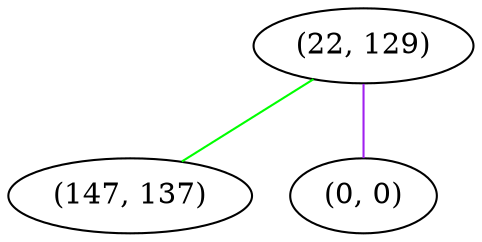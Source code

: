 graph "" {
"(22, 129)";
"(147, 137)";
"(0, 0)";
"(22, 129)" -- "(147, 137)"  [color=green, key=0, weight=2];
"(22, 129)" -- "(0, 0)"  [color=purple, key=0, weight=4];
}
